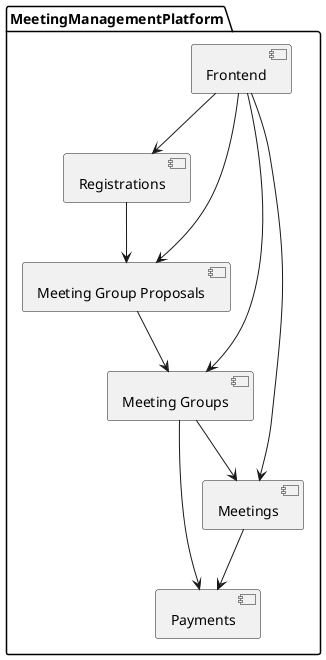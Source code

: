 @startuml
package MeetingManagementPlatform {
    [Registrations] as Registrations
    [Meeting Group Proposals] as ProposalMgmt
    [Meeting Groups] as MeetingGroupMgmt
    [Meetings] as MeetingMgmt
    [Payments] as PaymentSubsystem
    [Frontend] as WebInterface

    WebInterface --> Registrations
    WebInterface --> ProposalMgmt
    WebInterface --> MeetingGroupMgmt
    WebInterface --> MeetingMgmt

    Registrations --> ProposalMgmt
    ProposalMgmt --> MeetingGroupMgmt
    MeetingGroupMgmt --> MeetingMgmt
    MeetingMgmt --> PaymentSubsystem
    MeetingGroupMgmt --> PaymentSubsystem
}
@enduml
